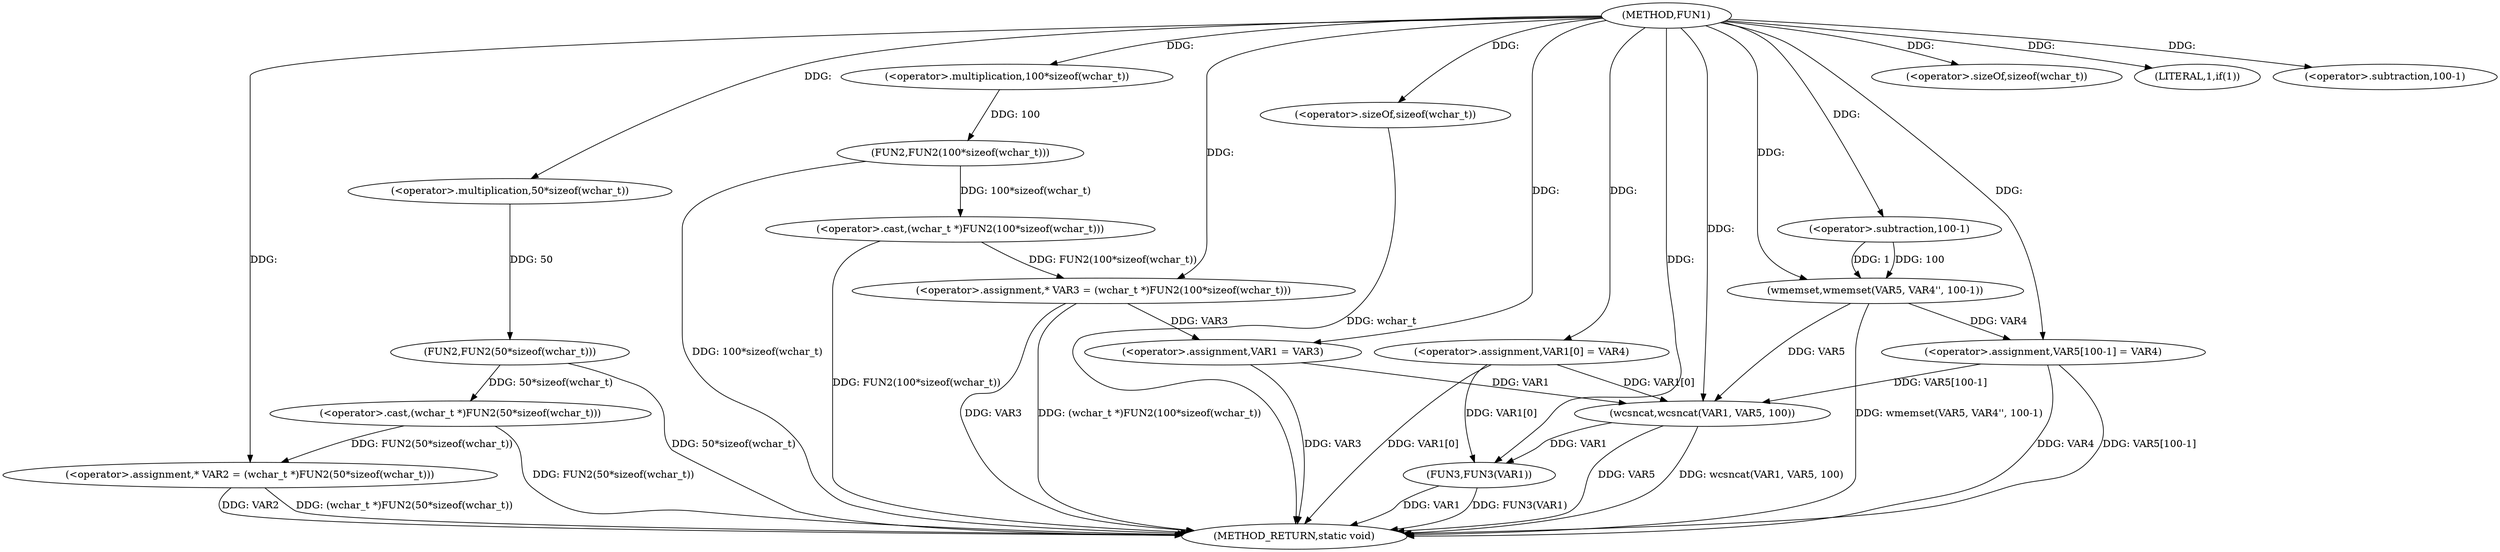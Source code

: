 digraph FUN1 {  
"1000100" [label = "(METHOD,FUN1)" ]
"1000155" [label = "(METHOD_RETURN,static void)" ]
"1000104" [label = "(<operator>.assignment,* VAR2 = (wchar_t *)FUN2(50*sizeof(wchar_t)))" ]
"1000106" [label = "(<operator>.cast,(wchar_t *)FUN2(50*sizeof(wchar_t)))" ]
"1000108" [label = "(FUN2,FUN2(50*sizeof(wchar_t)))" ]
"1000109" [label = "(<operator>.multiplication,50*sizeof(wchar_t))" ]
"1000111" [label = "(<operator>.sizeOf,sizeof(wchar_t))" ]
"1000114" [label = "(<operator>.assignment,* VAR3 = (wchar_t *)FUN2(100*sizeof(wchar_t)))" ]
"1000116" [label = "(<operator>.cast,(wchar_t *)FUN2(100*sizeof(wchar_t)))" ]
"1000118" [label = "(FUN2,FUN2(100*sizeof(wchar_t)))" ]
"1000119" [label = "(<operator>.multiplication,100*sizeof(wchar_t))" ]
"1000121" [label = "(<operator>.sizeOf,sizeof(wchar_t))" ]
"1000124" [label = "(LITERAL,1,if(1))" ]
"1000126" [label = "(<operator>.assignment,VAR1 = VAR3)" ]
"1000129" [label = "(<operator>.assignment,VAR1[0] = VAR4)" ]
"1000136" [label = "(wmemset,wmemset(VAR5, VAR4'', 100-1))" ]
"1000139" [label = "(<operator>.subtraction,100-1)" ]
"1000142" [label = "(<operator>.assignment,VAR5[100-1] = VAR4)" ]
"1000145" [label = "(<operator>.subtraction,100-1)" ]
"1000149" [label = "(wcsncat,wcsncat(VAR1, VAR5, 100))" ]
"1000153" [label = "(FUN3,FUN3(VAR1))" ]
  "1000106" -> "1000155"  [ label = "DDG: FUN2(50*sizeof(wchar_t))"] 
  "1000149" -> "1000155"  [ label = "DDG: VAR5"] 
  "1000104" -> "1000155"  [ label = "DDG: VAR2"] 
  "1000153" -> "1000155"  [ label = "DDG: FUN3(VAR1)"] 
  "1000116" -> "1000155"  [ label = "DDG: FUN2(100*sizeof(wchar_t))"] 
  "1000153" -> "1000155"  [ label = "DDG: VAR1"] 
  "1000126" -> "1000155"  [ label = "DDG: VAR3"] 
  "1000118" -> "1000155"  [ label = "DDG: 100*sizeof(wchar_t)"] 
  "1000114" -> "1000155"  [ label = "DDG: (wchar_t *)FUN2(100*sizeof(wchar_t))"] 
  "1000129" -> "1000155"  [ label = "DDG: VAR1[0]"] 
  "1000114" -> "1000155"  [ label = "DDG: VAR3"] 
  "1000149" -> "1000155"  [ label = "DDG: wcsncat(VAR1, VAR5, 100)"] 
  "1000142" -> "1000155"  [ label = "DDG: VAR4"] 
  "1000142" -> "1000155"  [ label = "DDG: VAR5[100-1]"] 
  "1000136" -> "1000155"  [ label = "DDG: wmemset(VAR5, VAR4'', 100-1)"] 
  "1000121" -> "1000155"  [ label = "DDG: wchar_t"] 
  "1000104" -> "1000155"  [ label = "DDG: (wchar_t *)FUN2(50*sizeof(wchar_t))"] 
  "1000108" -> "1000155"  [ label = "DDG: 50*sizeof(wchar_t)"] 
  "1000106" -> "1000104"  [ label = "DDG: FUN2(50*sizeof(wchar_t))"] 
  "1000100" -> "1000104"  [ label = "DDG: "] 
  "1000108" -> "1000106"  [ label = "DDG: 50*sizeof(wchar_t)"] 
  "1000109" -> "1000108"  [ label = "DDG: 50"] 
  "1000100" -> "1000109"  [ label = "DDG: "] 
  "1000100" -> "1000111"  [ label = "DDG: "] 
  "1000116" -> "1000114"  [ label = "DDG: FUN2(100*sizeof(wchar_t))"] 
  "1000100" -> "1000114"  [ label = "DDG: "] 
  "1000118" -> "1000116"  [ label = "DDG: 100*sizeof(wchar_t)"] 
  "1000119" -> "1000118"  [ label = "DDG: 100"] 
  "1000100" -> "1000119"  [ label = "DDG: "] 
  "1000100" -> "1000121"  [ label = "DDG: "] 
  "1000100" -> "1000124"  [ label = "DDG: "] 
  "1000114" -> "1000126"  [ label = "DDG: VAR3"] 
  "1000100" -> "1000126"  [ label = "DDG: "] 
  "1000100" -> "1000129"  [ label = "DDG: "] 
  "1000100" -> "1000136"  [ label = "DDG: "] 
  "1000139" -> "1000136"  [ label = "DDG: 100"] 
  "1000139" -> "1000136"  [ label = "DDG: 1"] 
  "1000100" -> "1000139"  [ label = "DDG: "] 
  "1000136" -> "1000142"  [ label = "DDG: VAR4"] 
  "1000100" -> "1000142"  [ label = "DDG: "] 
  "1000100" -> "1000145"  [ label = "DDG: "] 
  "1000129" -> "1000149"  [ label = "DDG: VAR1[0]"] 
  "1000126" -> "1000149"  [ label = "DDG: VAR1"] 
  "1000100" -> "1000149"  [ label = "DDG: "] 
  "1000142" -> "1000149"  [ label = "DDG: VAR5[100-1]"] 
  "1000136" -> "1000149"  [ label = "DDG: VAR5"] 
  "1000129" -> "1000153"  [ label = "DDG: VAR1[0]"] 
  "1000149" -> "1000153"  [ label = "DDG: VAR1"] 
  "1000100" -> "1000153"  [ label = "DDG: "] 
}
